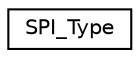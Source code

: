 digraph "Graphical Class Hierarchy"
{
 // LATEX_PDF_SIZE
  edge [fontname="Helvetica",fontsize="10",labelfontname="Helvetica",labelfontsize="10"];
  node [fontname="Helvetica",fontsize="10",shape=record];
  rankdir="LR";
  Node0 [label="SPI_Type",height=0.2,width=0.4,color="black", fillcolor="white", style="filled",URL="$struct_s_p_i___type.html",tooltip=" "];
}
